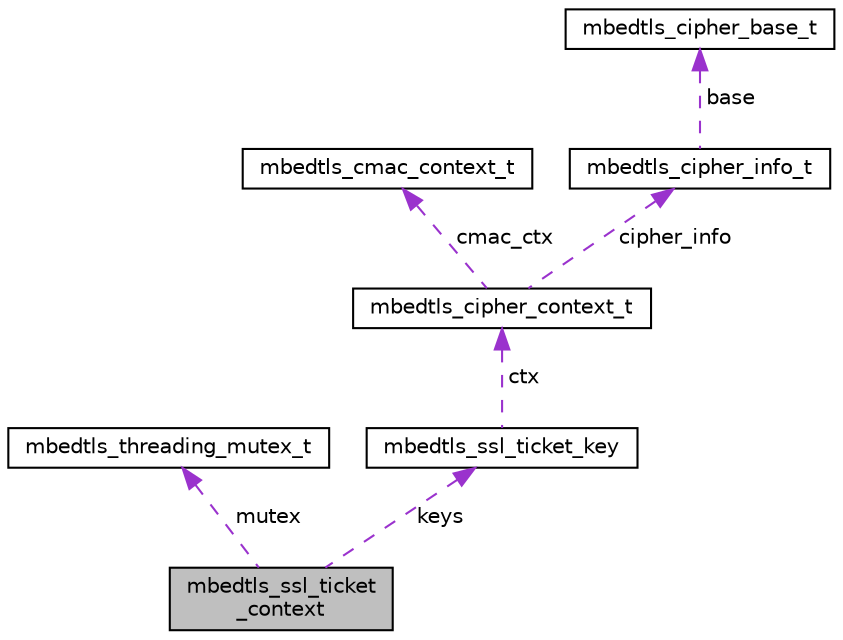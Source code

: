 digraph "mbedtls_ssl_ticket_context"
{
 // LATEX_PDF_SIZE
  edge [fontname="Helvetica",fontsize="10",labelfontname="Helvetica",labelfontsize="10"];
  node [fontname="Helvetica",fontsize="10",shape=record];
  Node1 [label="mbedtls_ssl_ticket\l_context",height=0.2,width=0.4,color="black", fillcolor="grey75", style="filled", fontcolor="black",tooltip="Context for session ticket handling functions."];
  Node2 -> Node1 [dir="back",color="darkorchid3",fontsize="10",style="dashed",label=" mutex" ,fontname="Helvetica"];
  Node2 [label="mbedtls_threading_mutex_t",height=0.2,width=0.4,color="black", fillcolor="white", style="filled",URL="$d8/de3/structmbedtls__threading__mutex__t.html",tooltip=" "];
  Node3 -> Node1 [dir="back",color="darkorchid3",fontsize="10",style="dashed",label=" keys" ,fontname="Helvetica"];
  Node3 [label="mbedtls_ssl_ticket_key",height=0.2,width=0.4,color="black", fillcolor="white", style="filled",URL="$d2/de8/structmbedtls__ssl__ticket__key.html",tooltip="Information for session ticket protection."];
  Node4 -> Node3 [dir="back",color="darkorchid3",fontsize="10",style="dashed",label=" ctx" ,fontname="Helvetica"];
  Node4 [label="mbedtls_cipher_context_t",height=0.2,width=0.4,color="black", fillcolor="white", style="filled",URL="$d9/d39/structmbedtls__cipher__context__t.html",tooltip=" "];
  Node5 -> Node4 [dir="back",color="darkorchid3",fontsize="10",style="dashed",label=" cmac_ctx" ,fontname="Helvetica"];
  Node5 [label="mbedtls_cmac_context_t",height=0.2,width=0.4,color="black", fillcolor="white", style="filled",URL="$d0/d35/structmbedtls__cmac__context__t.html",tooltip=" "];
  Node6 -> Node4 [dir="back",color="darkorchid3",fontsize="10",style="dashed",label=" cipher_info" ,fontname="Helvetica"];
  Node6 [label="mbedtls_cipher_info_t",height=0.2,width=0.4,color="black", fillcolor="white", style="filled",URL="$d7/d5a/structmbedtls__cipher__info__t.html",tooltip=" "];
  Node7 -> Node6 [dir="back",color="darkorchid3",fontsize="10",style="dashed",label=" base" ,fontname="Helvetica"];
  Node7 [label="mbedtls_cipher_base_t",height=0.2,width=0.4,color="black", fillcolor="white", style="filled",URL="$df/d32/structmbedtls__cipher__base__t.html",tooltip=" "];
}
